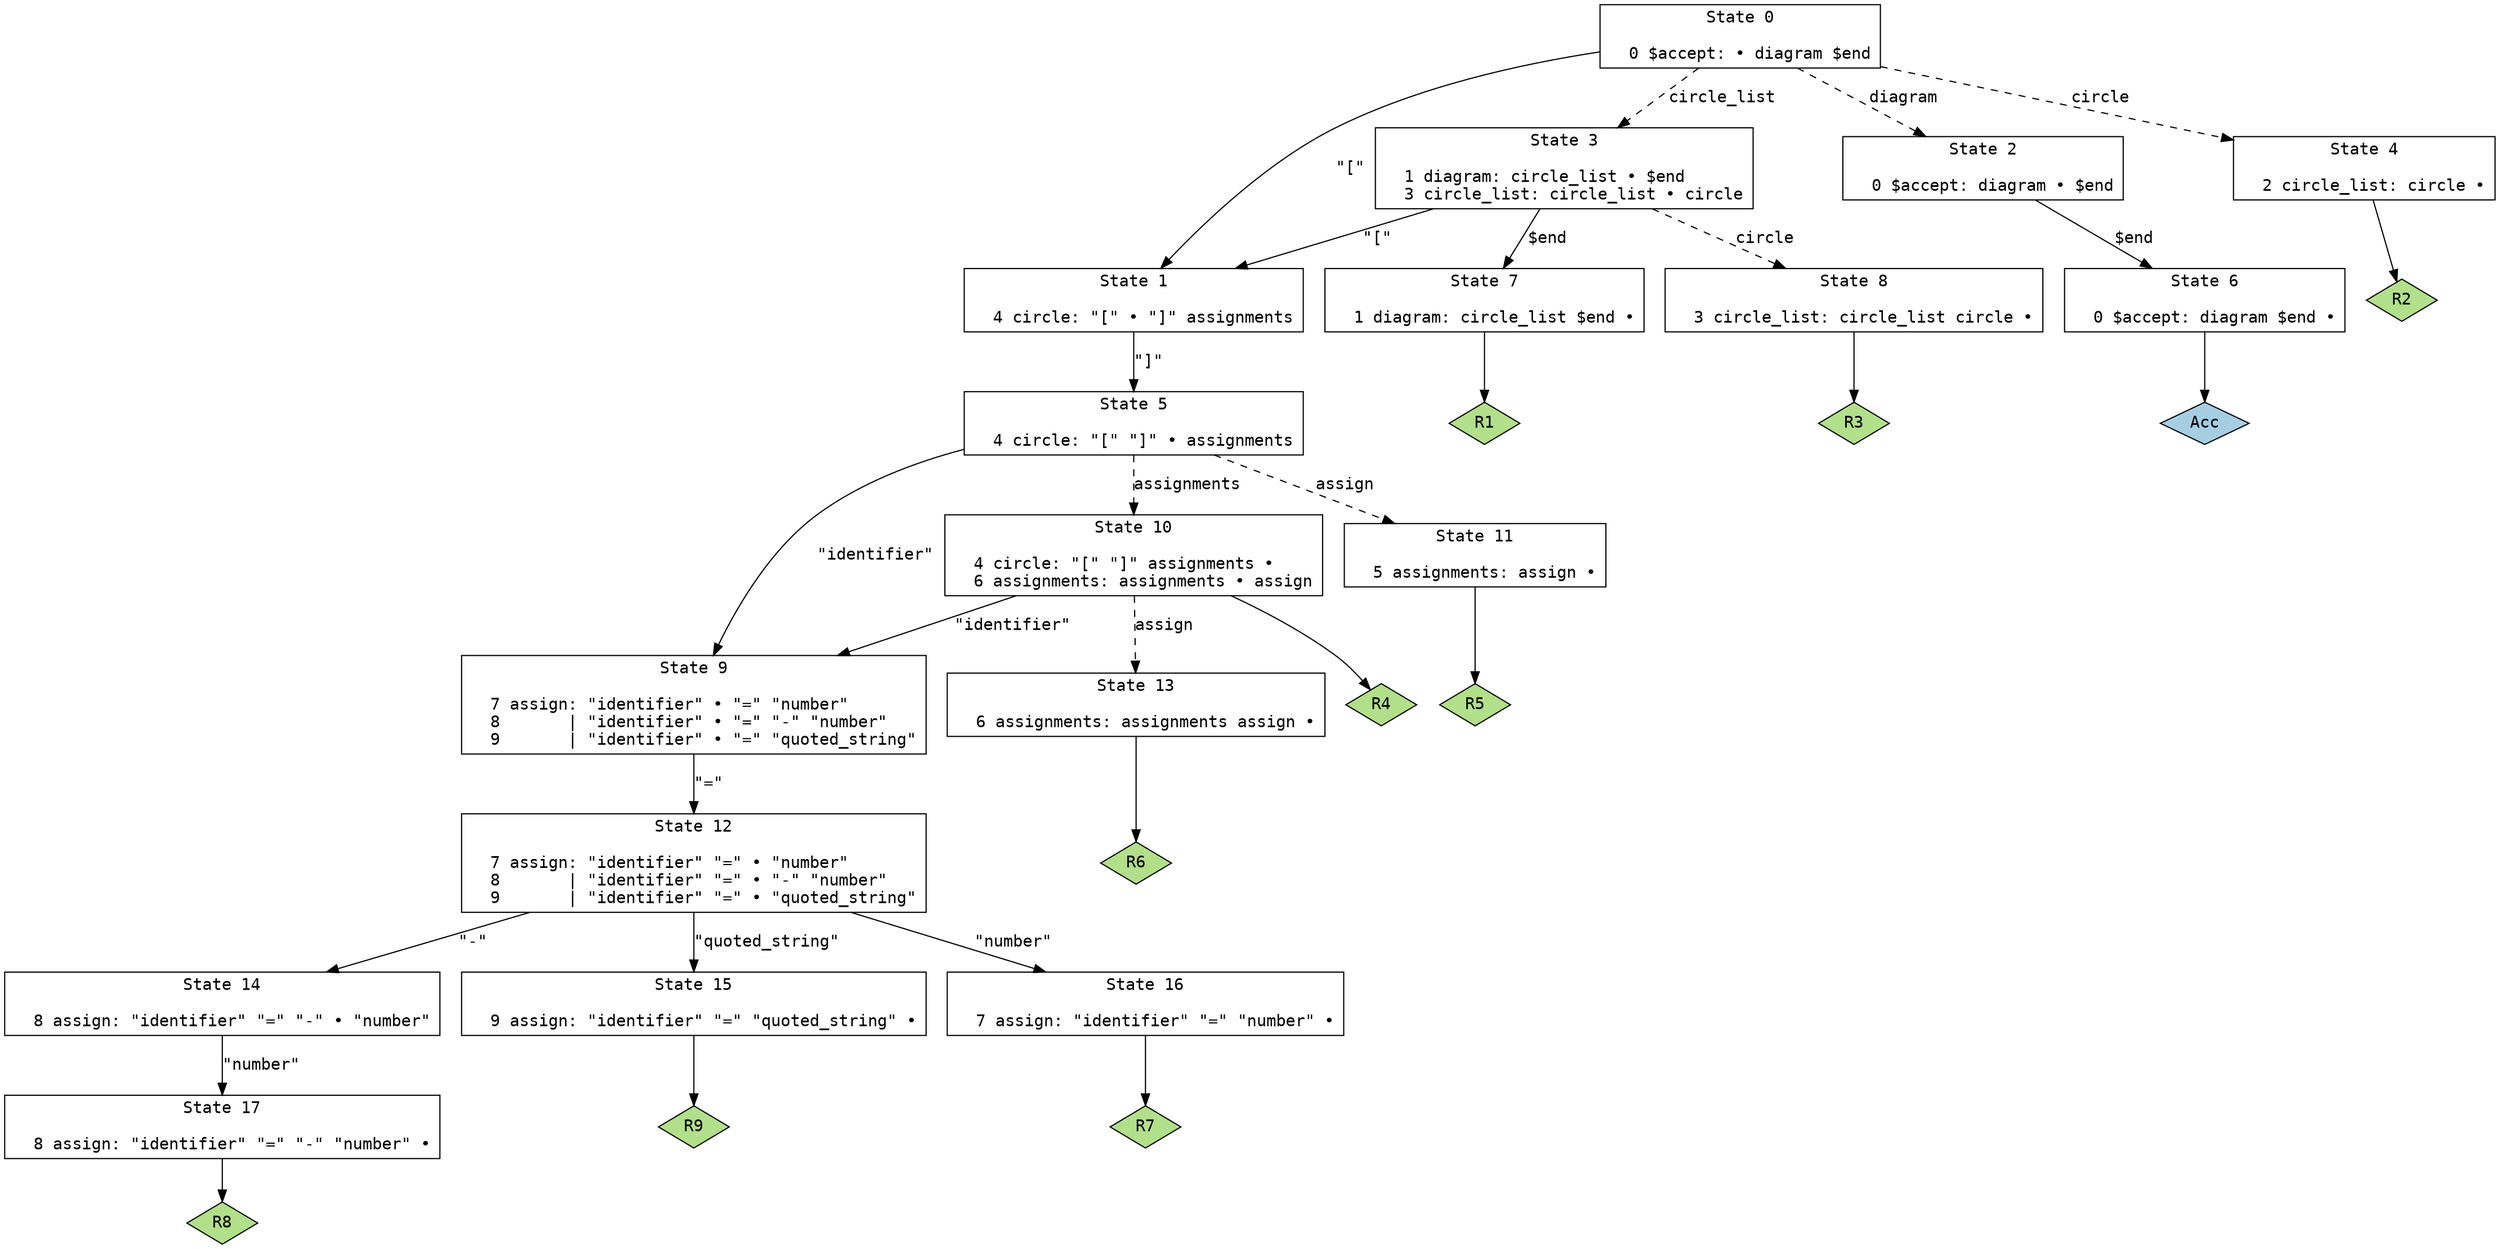 // Generated by GNU Bison 3.8.2.
// Report bugs to <bug-bison@gnu.org>.
// Home page: <https://www.gnu.org/software/bison/>.

digraph "parser.yy"
{
  node [fontname = courier, shape = box, colorscheme = paired6]
  edge [fontname = courier]

  0 [label="State 0\n\l  0 $accept: • diagram $end\l"]
  0 -> 1 [style=solid label="\"[\""]
  0 -> 2 [style=dashed label="diagram"]
  0 -> 3 [style=dashed label="circle_list"]
  0 -> 4 [style=dashed label="circle"]
  1 [label="State 1\n\l  4 circle: \"[\" • \"]\" assignments\l"]
  1 -> 5 [style=solid label="\"]\""]
  2 [label="State 2\n\l  0 $accept: diagram • $end\l"]
  2 -> 6 [style=solid label="$end"]
  3 [label="State 3\n\l  1 diagram: circle_list • $end\l  3 circle_list: circle_list • circle\l"]
  3 -> 7 [style=solid label="$end"]
  3 -> 1 [style=solid label="\"[\""]
  3 -> 8 [style=dashed label="circle"]
  4 [label="State 4\n\l  2 circle_list: circle •\l"]
  4 -> "4R2" [style=solid]
 "4R2" [label="R2", fillcolor=3, shape=diamond, style=filled]
  5 [label="State 5\n\l  4 circle: \"[\" \"]\" • assignments\l"]
  5 -> 9 [style=solid label="\"identifier\""]
  5 -> 10 [style=dashed label="assignments"]
  5 -> 11 [style=dashed label="assign"]
  6 [label="State 6\n\l  0 $accept: diagram $end •\l"]
  6 -> "6R0" [style=solid]
 "6R0" [label="Acc", fillcolor=1, shape=diamond, style=filled]
  7 [label="State 7\n\l  1 diagram: circle_list $end •\l"]
  7 -> "7R1" [style=solid]
 "7R1" [label="R1", fillcolor=3, shape=diamond, style=filled]
  8 [label="State 8\n\l  3 circle_list: circle_list circle •\l"]
  8 -> "8R3" [style=solid]
 "8R3" [label="R3", fillcolor=3, shape=diamond, style=filled]
  9 [label="State 9\n\l  7 assign: \"identifier\" • \"=\" \"number\"\l  8       | \"identifier\" • \"=\" \"-\" \"number\"\l  9       | \"identifier\" • \"=\" \"quoted_string\"\l"]
  9 -> 12 [style=solid label="\"=\""]
  10 [label="State 10\n\l  4 circle: \"[\" \"]\" assignments •\l  6 assignments: assignments • assign\l"]
  10 -> 9 [style=solid label="\"identifier\""]
  10 -> 13 [style=dashed label="assign"]
  10 -> "10R4" [style=solid]
 "10R4" [label="R4", fillcolor=3, shape=diamond, style=filled]
  11 [label="State 11\n\l  5 assignments: assign •\l"]
  11 -> "11R5" [style=solid]
 "11R5" [label="R5", fillcolor=3, shape=diamond, style=filled]
  12 [label="State 12\n\l  7 assign: \"identifier\" \"=\" • \"number\"\l  8       | \"identifier\" \"=\" • \"-\" \"number\"\l  9       | \"identifier\" \"=\" • \"quoted_string\"\l"]
  12 -> 14 [style=solid label="\"-\""]
  12 -> 15 [style=solid label="\"quoted_string\""]
  12 -> 16 [style=solid label="\"number\""]
  13 [label="State 13\n\l  6 assignments: assignments assign •\l"]
  13 -> "13R6" [style=solid]
 "13R6" [label="R6", fillcolor=3, shape=diamond, style=filled]
  14 [label="State 14\n\l  8 assign: \"identifier\" \"=\" \"-\" • \"number\"\l"]
  14 -> 17 [style=solid label="\"number\""]
  15 [label="State 15\n\l  9 assign: \"identifier\" \"=\" \"quoted_string\" •\l"]
  15 -> "15R9" [style=solid]
 "15R9" [label="R9", fillcolor=3, shape=diamond, style=filled]
  16 [label="State 16\n\l  7 assign: \"identifier\" \"=\" \"number\" •\l"]
  16 -> "16R7" [style=solid]
 "16R7" [label="R7", fillcolor=3, shape=diamond, style=filled]
  17 [label="State 17\n\l  8 assign: \"identifier\" \"=\" \"-\" \"number\" •\l"]
  17 -> "17R8" [style=solid]
 "17R8" [label="R8", fillcolor=3, shape=diamond, style=filled]
}
